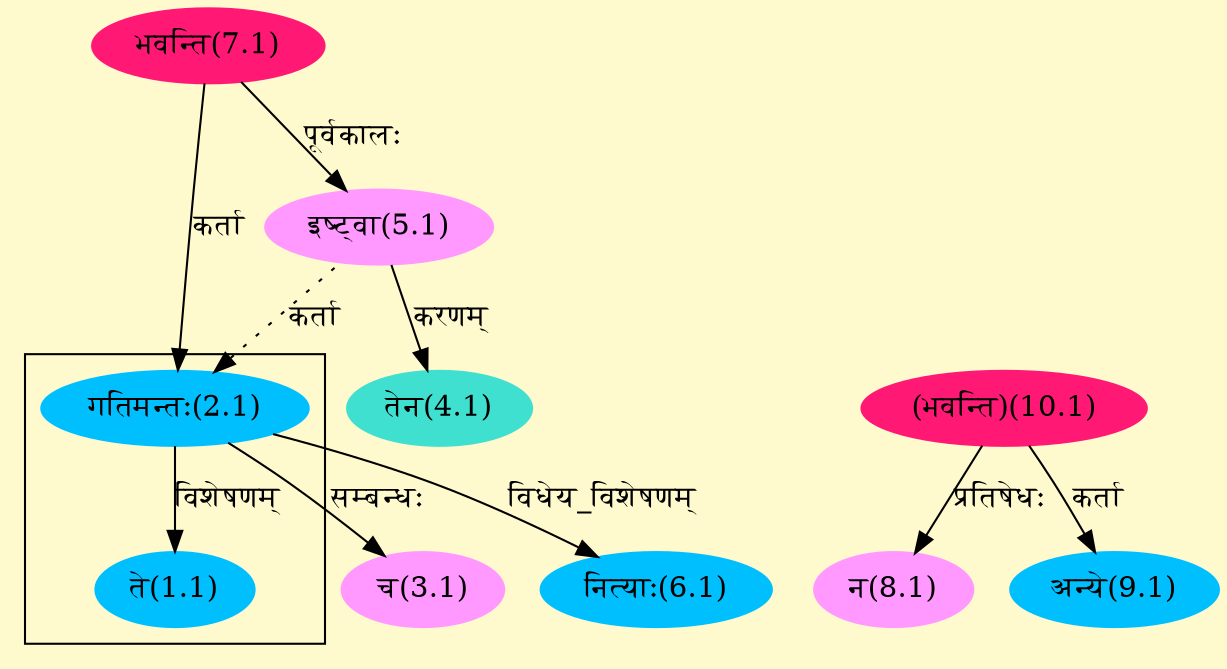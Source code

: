 digraph G{
rankdir=BT;
 compound=true;
 bgcolor="lemonchiffon1";

subgraph cluster_1{
Node1_1 [style=filled, color="#00BFFF" label = "ते(1.1)"]
Node2_1 [style=filled, color="#00BFFF" label = "गतिमन्तः(2.1)"]

}
Node2_1 [style=filled, color="#00BFFF" label = "गतिमन्तः(2.1)"]
Node7_1 [style=filled, color="#FF1975" label = "भवन्ति(7.1)"]
Node5_1 [style=filled, color="#FF99FF" label = "इष्ट्वा(5.1)"]
Node3_1 [style=filled, color="#FF99FF" label = "च(3.1)"]
Node4_1 [style=filled, color="#40E0D0" label = "तेन(4.1)"]
Node6_1 [style=filled, color="#00BFFF" label = "नित्याः(6.1)"]
Node [style=filled, color="" label = "()"]
Node8_1 [style=filled, color="#FF99FF" label = "न(8.1)"]
Node10_1 [style=filled, color="#FF1975" label = "(भवन्ति)(10.1)"]
Node9_1 [style=filled, color="#00BFFF" label = "अन्ये(9.1)"]
/* Start of Relations section */

Node1_1 -> Node2_1 [  label="विशेषणम्"  dir="back" ]
Node2_1 -> Node7_1 [  label="कर्ता"  dir="back" ]
Node2_1 -> Node5_1 [ style=dotted label="कर्ता"  dir="back" ]
Node3_1 -> Node2_1 [  label="सम्बन्धः"  dir="back" ]
Node4_1 -> Node5_1 [  label="करणम्"  dir="back" ]
Node5_1 -> Node7_1 [  label="पूर्वकालः"  dir="back" ]
Node6_1 -> Node2_1 [  label="विधेय_विशेषणम्"  dir="back" ]
Node8_1 -> Node10_1 [  label="प्रतिषेधः"  dir="back" ]
Node9_1 -> Node10_1 [  label="कर्ता"  dir="back" ]
}
